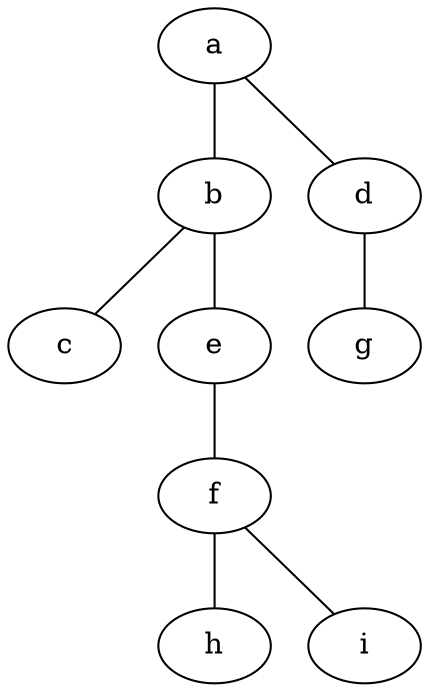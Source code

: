 strict graph "" {
	a -- b	[weight=2];
	a -- d	[weight=1];
	b -- c	[weight=1];
	b -- e	[weight=2];
	d -- g	[weight=5];
	e -- f	[weight=4];
	f -- h	[weight=3];
	f -- i	[weight=1];
}
